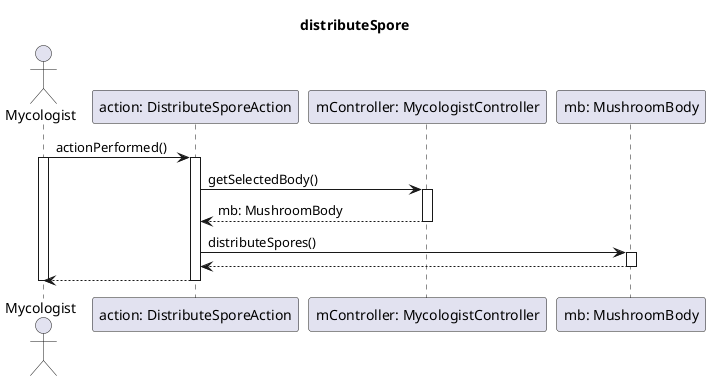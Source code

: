 @startuml distributeSporeMVC

title distributeSpore
actor "Mycologist" as mc
participant "action: DistributeSporeAction" as act
participant "mController: MycologistController" as mctr
participant "mb: MushroomBody" as mb


mc -> act: actionPerformed()
activate mc
activate act

act -> mctr: getSelectedBody()
activate mctr

act <-- mctr: mb: MushroomBody
deactivate mctr

act -> mb: distributeSpores()
activate mb

act <-- mb
deactivate mb

mc <-- act
deactivate act

deactivate mc

@enduml